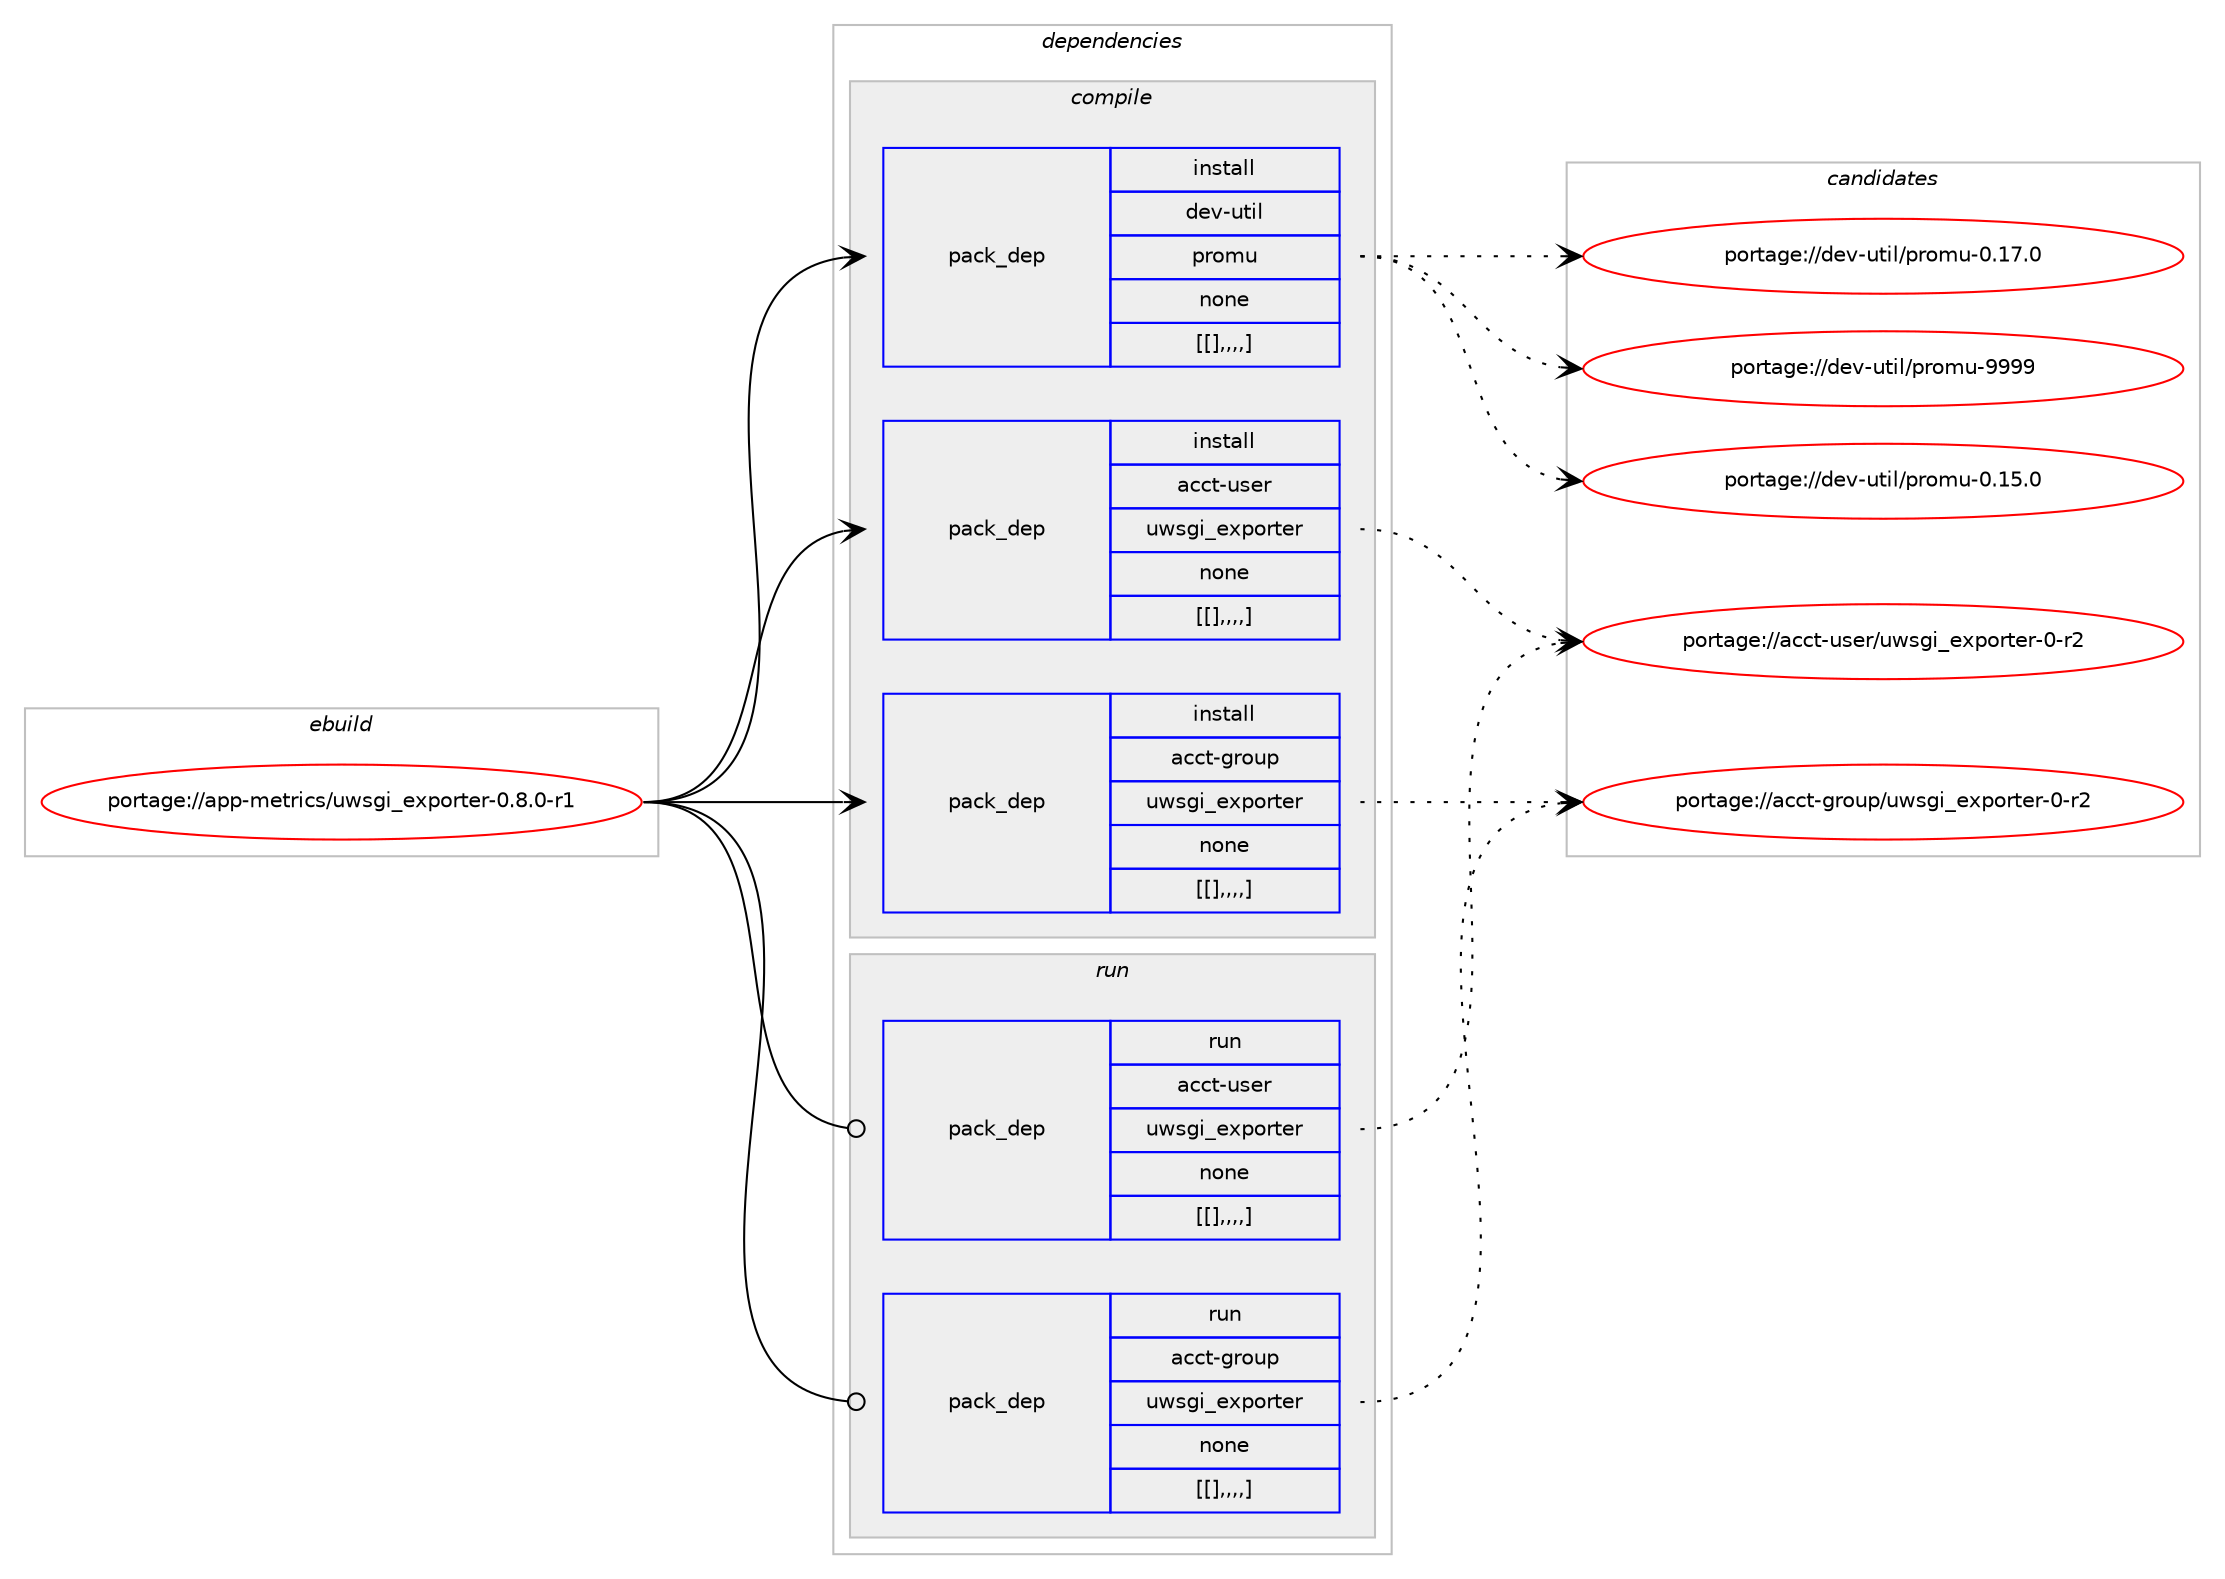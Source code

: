 digraph prolog {

# *************
# Graph options
# *************

newrank=true;
concentrate=true;
compound=true;
graph [rankdir=LR,fontname=Helvetica,fontsize=10,ranksep=1.5];#, ranksep=2.5, nodesep=0.2];
edge  [arrowhead=vee];
node  [fontname=Helvetica,fontsize=10];

# **********
# The ebuild
# **********

subgraph cluster_leftcol {
color=gray;
label=<<i>ebuild</i>>;
id [label="portage://app-metrics/uwsgi_exporter-0.8.0-r1", color=red, width=4, href="../app-metrics/uwsgi_exporter-0.8.0-r1.svg"];
}

# ****************
# The dependencies
# ****************

subgraph cluster_midcol {
color=gray;
label=<<i>dependencies</i>>;
subgraph cluster_compile {
fillcolor="#eeeeee";
style=filled;
label=<<i>compile</i>>;
subgraph pack27943 {
dependency40016 [label=<<TABLE BORDER="0" CELLBORDER="1" CELLSPACING="0" CELLPADDING="4" WIDTH="220"><TR><TD ROWSPAN="6" CELLPADDING="30">pack_dep</TD></TR><TR><TD WIDTH="110">install</TD></TR><TR><TD>acct-group</TD></TR><TR><TD>uwsgi_exporter</TD></TR><TR><TD>none</TD></TR><TR><TD>[[],,,,]</TD></TR></TABLE>>, shape=none, color=blue];
}
id:e -> dependency40016:w [weight=20,style="solid",arrowhead="vee"];
subgraph pack27944 {
dependency40017 [label=<<TABLE BORDER="0" CELLBORDER="1" CELLSPACING="0" CELLPADDING="4" WIDTH="220"><TR><TD ROWSPAN="6" CELLPADDING="30">pack_dep</TD></TR><TR><TD WIDTH="110">install</TD></TR><TR><TD>acct-user</TD></TR><TR><TD>uwsgi_exporter</TD></TR><TR><TD>none</TD></TR><TR><TD>[[],,,,]</TD></TR></TABLE>>, shape=none, color=blue];
}
id:e -> dependency40017:w [weight=20,style="solid",arrowhead="vee"];
subgraph pack27945 {
dependency40018 [label=<<TABLE BORDER="0" CELLBORDER="1" CELLSPACING="0" CELLPADDING="4" WIDTH="220"><TR><TD ROWSPAN="6" CELLPADDING="30">pack_dep</TD></TR><TR><TD WIDTH="110">install</TD></TR><TR><TD>dev-util</TD></TR><TR><TD>promu</TD></TR><TR><TD>none</TD></TR><TR><TD>[[],,,,]</TD></TR></TABLE>>, shape=none, color=blue];
}
id:e -> dependency40018:w [weight=20,style="solid",arrowhead="vee"];
}
subgraph cluster_compileandrun {
fillcolor="#eeeeee";
style=filled;
label=<<i>compile and run</i>>;
}
subgraph cluster_run {
fillcolor="#eeeeee";
style=filled;
label=<<i>run</i>>;
subgraph pack27946 {
dependency40019 [label=<<TABLE BORDER="0" CELLBORDER="1" CELLSPACING="0" CELLPADDING="4" WIDTH="220"><TR><TD ROWSPAN="6" CELLPADDING="30">pack_dep</TD></TR><TR><TD WIDTH="110">run</TD></TR><TR><TD>acct-group</TD></TR><TR><TD>uwsgi_exporter</TD></TR><TR><TD>none</TD></TR><TR><TD>[[],,,,]</TD></TR></TABLE>>, shape=none, color=blue];
}
id:e -> dependency40019:w [weight=20,style="solid",arrowhead="odot"];
subgraph pack27947 {
dependency40020 [label=<<TABLE BORDER="0" CELLBORDER="1" CELLSPACING="0" CELLPADDING="4" WIDTH="220"><TR><TD ROWSPAN="6" CELLPADDING="30">pack_dep</TD></TR><TR><TD WIDTH="110">run</TD></TR><TR><TD>acct-user</TD></TR><TR><TD>uwsgi_exporter</TD></TR><TR><TD>none</TD></TR><TR><TD>[[],,,,]</TD></TR></TABLE>>, shape=none, color=blue];
}
id:e -> dependency40020:w [weight=20,style="solid",arrowhead="odot"];
}
}

# **************
# The candidates
# **************

subgraph cluster_choices {
rank=same;
color=gray;
label=<<i>candidates</i>>;

subgraph choice27943 {
color=black;
nodesep=1;
choice97999911645103114111117112471171191151031059510112011211111411610111445484511450 [label="portage://acct-group/uwsgi_exporter-0-r2", color=red, width=4,href="../acct-group/uwsgi_exporter-0-r2.svg"];
dependency40016:e -> choice97999911645103114111117112471171191151031059510112011211111411610111445484511450:w [style=dotted,weight="100"];
}
subgraph choice27944 {
color=black;
nodesep=1;
choice97999911645117115101114471171191151031059510112011211111411610111445484511450 [label="portage://acct-user/uwsgi_exporter-0-r2", color=red, width=4,href="../acct-user/uwsgi_exporter-0-r2.svg"];
dependency40017:e -> choice97999911645117115101114471171191151031059510112011211111411610111445484511450:w [style=dotted,weight="100"];
}
subgraph choice27945 {
color=black;
nodesep=1;
choice10010111845117116105108471121141111091174557575757 [label="portage://dev-util/promu-9999", color=red, width=4,href="../dev-util/promu-9999.svg"];
choice100101118451171161051084711211411110911745484649554648 [label="portage://dev-util/promu-0.17.0", color=red, width=4,href="../dev-util/promu-0.17.0.svg"];
choice100101118451171161051084711211411110911745484649534648 [label="portage://dev-util/promu-0.15.0", color=red, width=4,href="../dev-util/promu-0.15.0.svg"];
dependency40018:e -> choice10010111845117116105108471121141111091174557575757:w [style=dotted,weight="100"];
dependency40018:e -> choice100101118451171161051084711211411110911745484649554648:w [style=dotted,weight="100"];
dependency40018:e -> choice100101118451171161051084711211411110911745484649534648:w [style=dotted,weight="100"];
}
subgraph choice27946 {
color=black;
nodesep=1;
choice97999911645103114111117112471171191151031059510112011211111411610111445484511450 [label="portage://acct-group/uwsgi_exporter-0-r2", color=red, width=4,href="../acct-group/uwsgi_exporter-0-r2.svg"];
dependency40019:e -> choice97999911645103114111117112471171191151031059510112011211111411610111445484511450:w [style=dotted,weight="100"];
}
subgraph choice27947 {
color=black;
nodesep=1;
choice97999911645117115101114471171191151031059510112011211111411610111445484511450 [label="portage://acct-user/uwsgi_exporter-0-r2", color=red, width=4,href="../acct-user/uwsgi_exporter-0-r2.svg"];
dependency40020:e -> choice97999911645117115101114471171191151031059510112011211111411610111445484511450:w [style=dotted,weight="100"];
}
}

}
